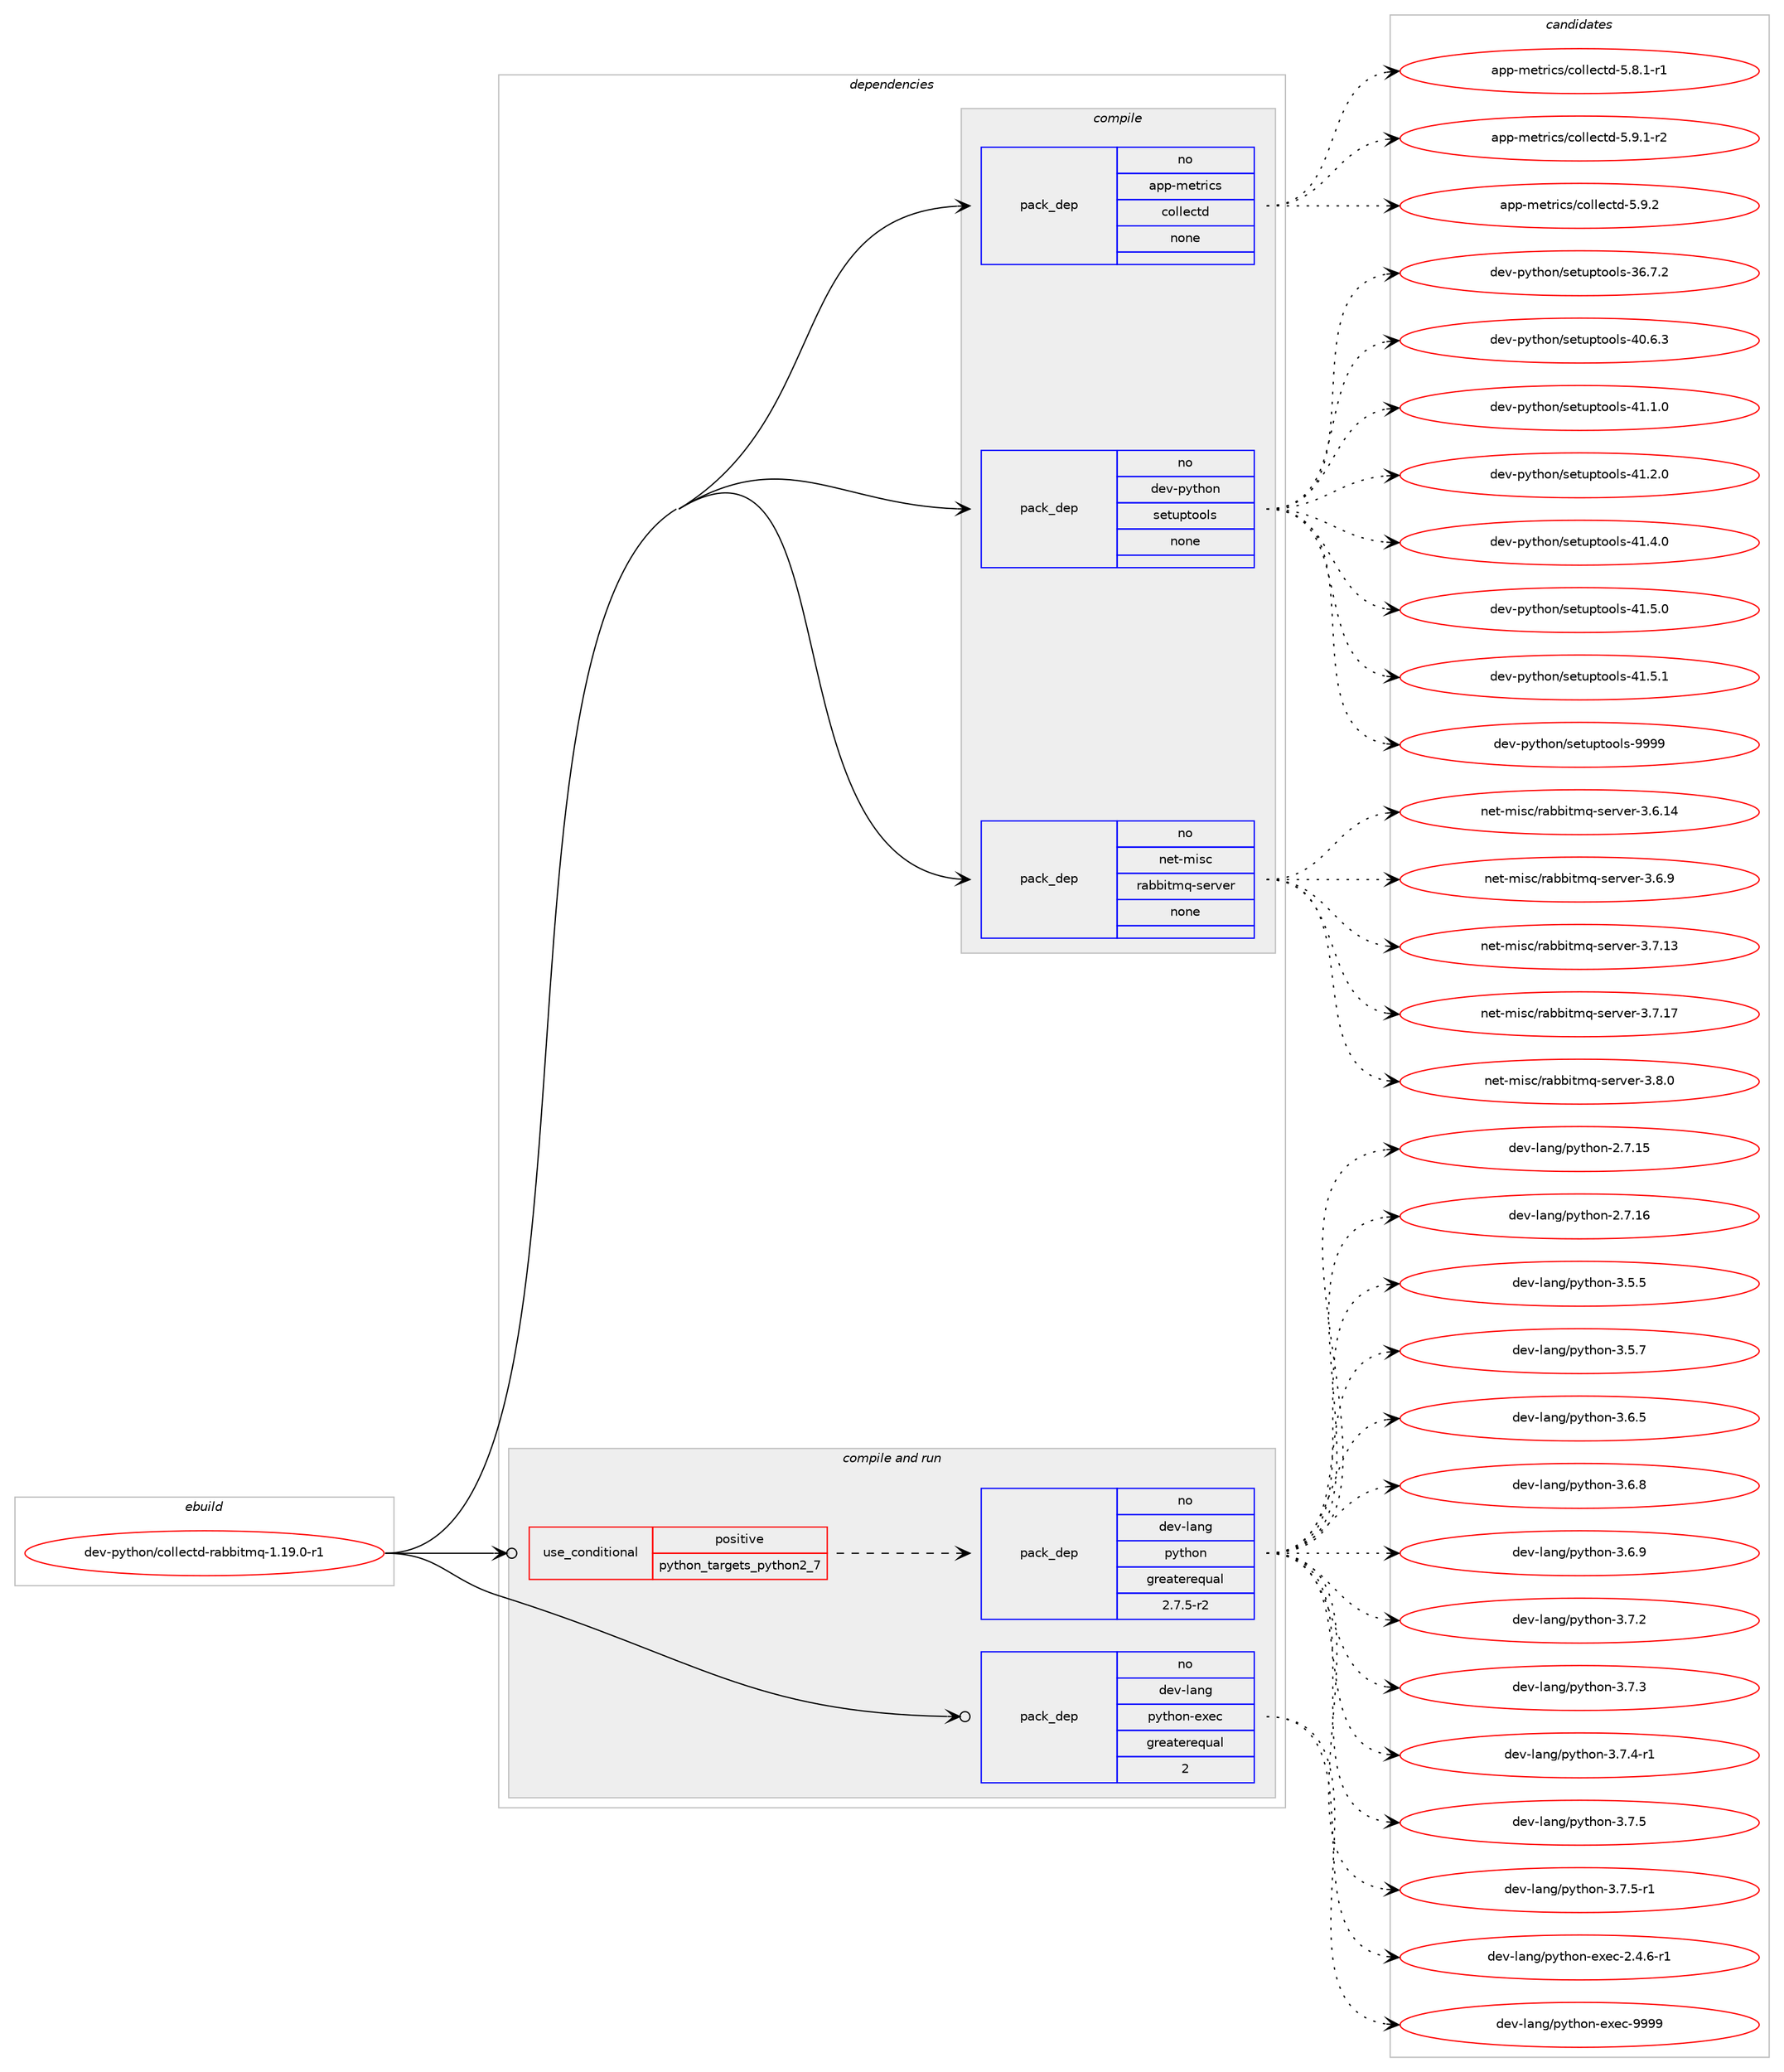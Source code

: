 digraph prolog {

# *************
# Graph options
# *************

newrank=true;
concentrate=true;
compound=true;
graph [rankdir=LR,fontname=Helvetica,fontsize=10,ranksep=1.5];#, ranksep=2.5, nodesep=0.2];
edge  [arrowhead=vee];
node  [fontname=Helvetica,fontsize=10];

# **********
# The ebuild
# **********

subgraph cluster_leftcol {
color=gray;
rank=same;
label=<<i>ebuild</i>>;
id [label="dev-python/collectd-rabbitmq-1.19.0-r1", color=red, width=4, href="../dev-python/collectd-rabbitmq-1.19.0-r1.svg"];
}

# ****************
# The dependencies
# ****************

subgraph cluster_midcol {
color=gray;
label=<<i>dependencies</i>>;
subgraph cluster_compile {
fillcolor="#eeeeee";
style=filled;
label=<<i>compile</i>>;
subgraph pack449973 {
dependency599456 [label=<<TABLE BORDER="0" CELLBORDER="1" CELLSPACING="0" CELLPADDING="4" WIDTH="220"><TR><TD ROWSPAN="6" CELLPADDING="30">pack_dep</TD></TR><TR><TD WIDTH="110">no</TD></TR><TR><TD>app-metrics</TD></TR><TR><TD>collectd</TD></TR><TR><TD>none</TD></TR><TR><TD></TD></TR></TABLE>>, shape=none, color=blue];
}
id:e -> dependency599456:w [weight=20,style="solid",arrowhead="vee"];
subgraph pack449974 {
dependency599457 [label=<<TABLE BORDER="0" CELLBORDER="1" CELLSPACING="0" CELLPADDING="4" WIDTH="220"><TR><TD ROWSPAN="6" CELLPADDING="30">pack_dep</TD></TR><TR><TD WIDTH="110">no</TD></TR><TR><TD>dev-python</TD></TR><TR><TD>setuptools</TD></TR><TR><TD>none</TD></TR><TR><TD></TD></TR></TABLE>>, shape=none, color=blue];
}
id:e -> dependency599457:w [weight=20,style="solid",arrowhead="vee"];
subgraph pack449975 {
dependency599458 [label=<<TABLE BORDER="0" CELLBORDER="1" CELLSPACING="0" CELLPADDING="4" WIDTH="220"><TR><TD ROWSPAN="6" CELLPADDING="30">pack_dep</TD></TR><TR><TD WIDTH="110">no</TD></TR><TR><TD>net-misc</TD></TR><TR><TD>rabbitmq-server</TD></TR><TR><TD>none</TD></TR><TR><TD></TD></TR></TABLE>>, shape=none, color=blue];
}
id:e -> dependency599458:w [weight=20,style="solid",arrowhead="vee"];
}
subgraph cluster_compileandrun {
fillcolor="#eeeeee";
style=filled;
label=<<i>compile and run</i>>;
subgraph cond137704 {
dependency599459 [label=<<TABLE BORDER="0" CELLBORDER="1" CELLSPACING="0" CELLPADDING="4"><TR><TD ROWSPAN="3" CELLPADDING="10">use_conditional</TD></TR><TR><TD>positive</TD></TR><TR><TD>python_targets_python2_7</TD></TR></TABLE>>, shape=none, color=red];
subgraph pack449976 {
dependency599460 [label=<<TABLE BORDER="0" CELLBORDER="1" CELLSPACING="0" CELLPADDING="4" WIDTH="220"><TR><TD ROWSPAN="6" CELLPADDING="30">pack_dep</TD></TR><TR><TD WIDTH="110">no</TD></TR><TR><TD>dev-lang</TD></TR><TR><TD>python</TD></TR><TR><TD>greaterequal</TD></TR><TR><TD>2.7.5-r2</TD></TR></TABLE>>, shape=none, color=blue];
}
dependency599459:e -> dependency599460:w [weight=20,style="dashed",arrowhead="vee"];
}
id:e -> dependency599459:w [weight=20,style="solid",arrowhead="odotvee"];
subgraph pack449977 {
dependency599461 [label=<<TABLE BORDER="0" CELLBORDER="1" CELLSPACING="0" CELLPADDING="4" WIDTH="220"><TR><TD ROWSPAN="6" CELLPADDING="30">pack_dep</TD></TR><TR><TD WIDTH="110">no</TD></TR><TR><TD>dev-lang</TD></TR><TR><TD>python-exec</TD></TR><TR><TD>greaterequal</TD></TR><TR><TD>2</TD></TR></TABLE>>, shape=none, color=blue];
}
id:e -> dependency599461:w [weight=20,style="solid",arrowhead="odotvee"];
}
subgraph cluster_run {
fillcolor="#eeeeee";
style=filled;
label=<<i>run</i>>;
}
}

# **************
# The candidates
# **************

subgraph cluster_choices {
rank=same;
color=gray;
label=<<i>candidates</i>>;

subgraph choice449973 {
color=black;
nodesep=1;
choice9711211245109101116114105991154799111108108101991161004553465646494511449 [label="app-metrics/collectd-5.8.1-r1", color=red, width=4,href="../app-metrics/collectd-5.8.1-r1.svg"];
choice9711211245109101116114105991154799111108108101991161004553465746494511450 [label="app-metrics/collectd-5.9.1-r2", color=red, width=4,href="../app-metrics/collectd-5.9.1-r2.svg"];
choice971121124510910111611410599115479911110810810199116100455346574650 [label="app-metrics/collectd-5.9.2", color=red, width=4,href="../app-metrics/collectd-5.9.2.svg"];
dependency599456:e -> choice9711211245109101116114105991154799111108108101991161004553465646494511449:w [style=dotted,weight="100"];
dependency599456:e -> choice9711211245109101116114105991154799111108108101991161004553465746494511450:w [style=dotted,weight="100"];
dependency599456:e -> choice971121124510910111611410599115479911110810810199116100455346574650:w [style=dotted,weight="100"];
}
subgraph choice449974 {
color=black;
nodesep=1;
choice100101118451121211161041111104711510111611711211611111110811545515446554650 [label="dev-python/setuptools-36.7.2", color=red, width=4,href="../dev-python/setuptools-36.7.2.svg"];
choice100101118451121211161041111104711510111611711211611111110811545524846544651 [label="dev-python/setuptools-40.6.3", color=red, width=4,href="../dev-python/setuptools-40.6.3.svg"];
choice100101118451121211161041111104711510111611711211611111110811545524946494648 [label="dev-python/setuptools-41.1.0", color=red, width=4,href="../dev-python/setuptools-41.1.0.svg"];
choice100101118451121211161041111104711510111611711211611111110811545524946504648 [label="dev-python/setuptools-41.2.0", color=red, width=4,href="../dev-python/setuptools-41.2.0.svg"];
choice100101118451121211161041111104711510111611711211611111110811545524946524648 [label="dev-python/setuptools-41.4.0", color=red, width=4,href="../dev-python/setuptools-41.4.0.svg"];
choice100101118451121211161041111104711510111611711211611111110811545524946534648 [label="dev-python/setuptools-41.5.0", color=red, width=4,href="../dev-python/setuptools-41.5.0.svg"];
choice100101118451121211161041111104711510111611711211611111110811545524946534649 [label="dev-python/setuptools-41.5.1", color=red, width=4,href="../dev-python/setuptools-41.5.1.svg"];
choice10010111845112121116104111110471151011161171121161111111081154557575757 [label="dev-python/setuptools-9999", color=red, width=4,href="../dev-python/setuptools-9999.svg"];
dependency599457:e -> choice100101118451121211161041111104711510111611711211611111110811545515446554650:w [style=dotted,weight="100"];
dependency599457:e -> choice100101118451121211161041111104711510111611711211611111110811545524846544651:w [style=dotted,weight="100"];
dependency599457:e -> choice100101118451121211161041111104711510111611711211611111110811545524946494648:w [style=dotted,weight="100"];
dependency599457:e -> choice100101118451121211161041111104711510111611711211611111110811545524946504648:w [style=dotted,weight="100"];
dependency599457:e -> choice100101118451121211161041111104711510111611711211611111110811545524946524648:w [style=dotted,weight="100"];
dependency599457:e -> choice100101118451121211161041111104711510111611711211611111110811545524946534648:w [style=dotted,weight="100"];
dependency599457:e -> choice100101118451121211161041111104711510111611711211611111110811545524946534649:w [style=dotted,weight="100"];
dependency599457:e -> choice10010111845112121116104111110471151011161171121161111111081154557575757:w [style=dotted,weight="100"];
}
subgraph choice449975 {
color=black;
nodesep=1;
choice1101011164510910511599471149798981051161091134511510111411810111445514654464952 [label="net-misc/rabbitmq-server-3.6.14", color=red, width=4,href="../net-misc/rabbitmq-server-3.6.14.svg"];
choice11010111645109105115994711497989810511610911345115101114118101114455146544657 [label="net-misc/rabbitmq-server-3.6.9", color=red, width=4,href="../net-misc/rabbitmq-server-3.6.9.svg"];
choice1101011164510910511599471149798981051161091134511510111411810111445514655464951 [label="net-misc/rabbitmq-server-3.7.13", color=red, width=4,href="../net-misc/rabbitmq-server-3.7.13.svg"];
choice1101011164510910511599471149798981051161091134511510111411810111445514655464955 [label="net-misc/rabbitmq-server-3.7.17", color=red, width=4,href="../net-misc/rabbitmq-server-3.7.17.svg"];
choice11010111645109105115994711497989810511610911345115101114118101114455146564648 [label="net-misc/rabbitmq-server-3.8.0", color=red, width=4,href="../net-misc/rabbitmq-server-3.8.0.svg"];
dependency599458:e -> choice1101011164510910511599471149798981051161091134511510111411810111445514654464952:w [style=dotted,weight="100"];
dependency599458:e -> choice11010111645109105115994711497989810511610911345115101114118101114455146544657:w [style=dotted,weight="100"];
dependency599458:e -> choice1101011164510910511599471149798981051161091134511510111411810111445514655464951:w [style=dotted,weight="100"];
dependency599458:e -> choice1101011164510910511599471149798981051161091134511510111411810111445514655464955:w [style=dotted,weight="100"];
dependency599458:e -> choice11010111645109105115994711497989810511610911345115101114118101114455146564648:w [style=dotted,weight="100"];
}
subgraph choice449976 {
color=black;
nodesep=1;
choice10010111845108971101034711212111610411111045504655464953 [label="dev-lang/python-2.7.15", color=red, width=4,href="../dev-lang/python-2.7.15.svg"];
choice10010111845108971101034711212111610411111045504655464954 [label="dev-lang/python-2.7.16", color=red, width=4,href="../dev-lang/python-2.7.16.svg"];
choice100101118451089711010347112121116104111110455146534653 [label="dev-lang/python-3.5.5", color=red, width=4,href="../dev-lang/python-3.5.5.svg"];
choice100101118451089711010347112121116104111110455146534655 [label="dev-lang/python-3.5.7", color=red, width=4,href="../dev-lang/python-3.5.7.svg"];
choice100101118451089711010347112121116104111110455146544653 [label="dev-lang/python-3.6.5", color=red, width=4,href="../dev-lang/python-3.6.5.svg"];
choice100101118451089711010347112121116104111110455146544656 [label="dev-lang/python-3.6.8", color=red, width=4,href="../dev-lang/python-3.6.8.svg"];
choice100101118451089711010347112121116104111110455146544657 [label="dev-lang/python-3.6.9", color=red, width=4,href="../dev-lang/python-3.6.9.svg"];
choice100101118451089711010347112121116104111110455146554650 [label="dev-lang/python-3.7.2", color=red, width=4,href="../dev-lang/python-3.7.2.svg"];
choice100101118451089711010347112121116104111110455146554651 [label="dev-lang/python-3.7.3", color=red, width=4,href="../dev-lang/python-3.7.3.svg"];
choice1001011184510897110103471121211161041111104551465546524511449 [label="dev-lang/python-3.7.4-r1", color=red, width=4,href="../dev-lang/python-3.7.4-r1.svg"];
choice100101118451089711010347112121116104111110455146554653 [label="dev-lang/python-3.7.5", color=red, width=4,href="../dev-lang/python-3.7.5.svg"];
choice1001011184510897110103471121211161041111104551465546534511449 [label="dev-lang/python-3.7.5-r1", color=red, width=4,href="../dev-lang/python-3.7.5-r1.svg"];
dependency599460:e -> choice10010111845108971101034711212111610411111045504655464953:w [style=dotted,weight="100"];
dependency599460:e -> choice10010111845108971101034711212111610411111045504655464954:w [style=dotted,weight="100"];
dependency599460:e -> choice100101118451089711010347112121116104111110455146534653:w [style=dotted,weight="100"];
dependency599460:e -> choice100101118451089711010347112121116104111110455146534655:w [style=dotted,weight="100"];
dependency599460:e -> choice100101118451089711010347112121116104111110455146544653:w [style=dotted,weight="100"];
dependency599460:e -> choice100101118451089711010347112121116104111110455146544656:w [style=dotted,weight="100"];
dependency599460:e -> choice100101118451089711010347112121116104111110455146544657:w [style=dotted,weight="100"];
dependency599460:e -> choice100101118451089711010347112121116104111110455146554650:w [style=dotted,weight="100"];
dependency599460:e -> choice100101118451089711010347112121116104111110455146554651:w [style=dotted,weight="100"];
dependency599460:e -> choice1001011184510897110103471121211161041111104551465546524511449:w [style=dotted,weight="100"];
dependency599460:e -> choice100101118451089711010347112121116104111110455146554653:w [style=dotted,weight="100"];
dependency599460:e -> choice1001011184510897110103471121211161041111104551465546534511449:w [style=dotted,weight="100"];
}
subgraph choice449977 {
color=black;
nodesep=1;
choice10010111845108971101034711212111610411111045101120101994550465246544511449 [label="dev-lang/python-exec-2.4.6-r1", color=red, width=4,href="../dev-lang/python-exec-2.4.6-r1.svg"];
choice10010111845108971101034711212111610411111045101120101994557575757 [label="dev-lang/python-exec-9999", color=red, width=4,href="../dev-lang/python-exec-9999.svg"];
dependency599461:e -> choice10010111845108971101034711212111610411111045101120101994550465246544511449:w [style=dotted,weight="100"];
dependency599461:e -> choice10010111845108971101034711212111610411111045101120101994557575757:w [style=dotted,weight="100"];
}
}

}
